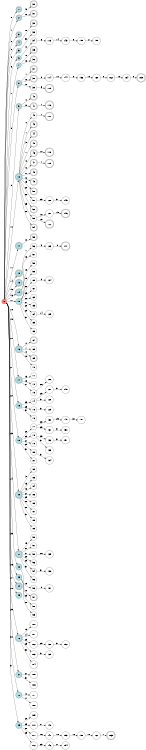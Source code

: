digraph APTA {
__start0 [label="" shape="none"];

rankdir=LR;
size="8,5";

s0 [style="filled", color="black", fillcolor="#ff817b" shape="circle", label="0"];
s1 [style="rounded,filled", color="black", fillcolor="powderblue" shape="doublecircle", label="1"];
s2 [style="rounded,filled", color="black", fillcolor="powderblue" shape="doublecircle", label="2"];
s3 [style="rounded,filled", color="black", fillcolor="powderblue" shape="doublecircle", label="3"];
s4 [style="rounded,filled", color="black", fillcolor="powderblue" shape="doublecircle", label="4"];
s5 [style="filled", color="black", fillcolor="powderblue" shape="circle", label="5"];
s6 [style="filled", color="black", fillcolor="powderblue" shape="circle", label="6"];
s7 [style="filled", color="black", fillcolor="powderblue" shape="circle", label="7"];
s8 [style="rounded,filled", color="black", fillcolor="powderblue" shape="doublecircle", label="8"];
s9 [style="rounded,filled", color="black", fillcolor="powderblue" shape="doublecircle", label="9"];
s10 [style="rounded,filled", color="black", fillcolor="powderblue" shape="doublecircle", label="10"];
s11 [style="rounded,filled", color="black", fillcolor="powderblue" shape="doublecircle", label="11"];
s12 [style="rounded,filled", color="black", fillcolor="powderblue" shape="doublecircle", label="12"];
s13 [style="rounded,filled", color="black", fillcolor="powderblue" shape="doublecircle", label="13"];
s14 [style="rounded,filled", color="black", fillcolor="powderblue" shape="doublecircle", label="14"];
s15 [style="filled", color="black", fillcolor="powderblue" shape="circle", label="15"];
s16 [style="rounded,filled", color="black", fillcolor="powderblue" shape="doublecircle", label="16"];
s17 [style="rounded,filled", color="black", fillcolor="powderblue" shape="doublecircle", label="17"];
s18 [style="filled", color="black", fillcolor="powderblue" shape="circle", label="18"];
s19 [style="filled", color="black", fillcolor="powderblue" shape="circle", label="19"];
s20 [style="rounded,filled", color="black", fillcolor="powderblue" shape="doublecircle", label="20"];
s21 [style="rounded,filled", color="black", fillcolor="powderblue" shape="doublecircle", label="21"];
s22 [style="filled", color="black", fillcolor="powderblue" shape="circle", label="22"];
s23 [style="filled", color="black", fillcolor="powderblue" shape="circle", label="23"];
s24 [style="rounded,filled", color="black", fillcolor="powderblue" shape="doublecircle", label="24"];
s25 [style="filled", color="black", fillcolor="powderblue" shape="circle", label="25"];
s26 [style="rounded,filled", color="black", fillcolor="powderblue" shape="doublecircle", label="26"];
s27 [style="filled", color="black", fillcolor="powderblue" shape="circle", label="27"];
s28 [style="filled", color="black", fillcolor="powderblue" shape="circle", label="28"];
s29 [style="filled", color="black", fillcolor="powderblue" shape="circle", label="29"];
s30 [style="rounded,filled", color="black", fillcolor="white" shape="doublecircle", label="30"];
s31 [style="rounded,filled", color="black", fillcolor="white" shape="doublecircle", label="31"];
s32 [style="rounded,filled", color="black", fillcolor="white" shape="doublecircle", label="32"];
s33 [style="filled", color="black", fillcolor="white" shape="circle", label="33"];
s34 [style="filled", color="black", fillcolor="white" shape="circle", label="34"];
s35 [style="rounded,filled", color="black", fillcolor="white" shape="doublecircle", label="35"];
s36 [style="rounded,filled", color="black", fillcolor="white" shape="doublecircle", label="36"];
s37 [style="rounded,filled", color="black", fillcolor="white" shape="doublecircle", label="37"];
s38 [style="rounded,filled", color="black", fillcolor="white" shape="doublecircle", label="38"];
s39 [style="filled", color="black", fillcolor="white" shape="circle", label="39"];
s40 [style="rounded,filled", color="black", fillcolor="white" shape="doublecircle", label="40"];
s41 [style="rounded,filled", color="black", fillcolor="white" shape="doublecircle", label="41"];
s42 [style="filled", color="black", fillcolor="white" shape="circle", label="42"];
s43 [style="rounded,filled", color="black", fillcolor="white" shape="doublecircle", label="43"];
s44 [style="rounded,filled", color="black", fillcolor="white" shape="doublecircle", label="44"];
s45 [style="rounded,filled", color="black", fillcolor="white" shape="doublecircle", label="45"];
s46 [style="rounded,filled", color="black", fillcolor="white" shape="doublecircle", label="46"];
s47 [style="rounded,filled", color="black", fillcolor="white" shape="doublecircle", label="47"];
s48 [style="rounded,filled", color="black", fillcolor="white" shape="doublecircle", label="48"];
s49 [style="rounded,filled", color="black", fillcolor="white" shape="doublecircle", label="49"];
s50 [style="rounded,filled", color="black", fillcolor="white" shape="doublecircle", label="50"];
s51 [style="filled", color="black", fillcolor="white" shape="circle", label="51"];
s52 [style="rounded,filled", color="black", fillcolor="white" shape="doublecircle", label="52"];
s53 [style="filled", color="black", fillcolor="white" shape="circle", label="53"];
s54 [style="rounded,filled", color="black", fillcolor="white" shape="doublecircle", label="54"];
s55 [style="rounded,filled", color="black", fillcolor="white" shape="doublecircle", label="55"];
s56 [style="filled", color="black", fillcolor="white" shape="circle", label="56"];
s57 [style="filled", color="black", fillcolor="white" shape="circle", label="57"];
s58 [style="filled", color="black", fillcolor="white" shape="circle", label="58"];
s59 [style="filled", color="black", fillcolor="white" shape="circle", label="59"];
s60 [style="filled", color="black", fillcolor="white" shape="circle", label="60"];
s61 [style="filled", color="black", fillcolor="white" shape="circle", label="61"];
s62 [style="filled", color="black", fillcolor="white" shape="circle", label="62"];
s63 [style="filled", color="black", fillcolor="white" shape="circle", label="63"];
s64 [style="filled", color="black", fillcolor="white" shape="circle", label="64"];
s65 [style="filled", color="black", fillcolor="white" shape="circle", label="65"];
s66 [style="filled", color="black", fillcolor="white" shape="circle", label="66"];
s67 [style="rounded,filled", color="black", fillcolor="white" shape="doublecircle", label="67"];
s68 [style="filled", color="black", fillcolor="white" shape="circle", label="68"];
s69 [style="rounded,filled", color="black", fillcolor="white" shape="doublecircle", label="69"];
s70 [style="filled", color="black", fillcolor="white" shape="circle", label="70"];
s71 [style="filled", color="black", fillcolor="white" shape="circle", label="71"];
s72 [style="filled", color="black", fillcolor="white" shape="circle", label="72"];
s73 [style="filled", color="black", fillcolor="white" shape="circle", label="73"];
s74 [style="filled", color="black", fillcolor="white" shape="circle", label="74"];
s75 [style="filled", color="black", fillcolor="white" shape="circle", label="75"];
s76 [style="filled", color="black", fillcolor="white" shape="circle", label="76"];
s77 [style="filled", color="black", fillcolor="white" shape="circle", label="77"];
s78 [style="filled", color="black", fillcolor="white" shape="circle", label="78"];
s79 [style="filled", color="black", fillcolor="white" shape="circle", label="79"];
s80 [style="filled", color="black", fillcolor="white" shape="circle", label="80"];
s81 [style="filled", color="black", fillcolor="white" shape="circle", label="81"];
s82 [style="filled", color="black", fillcolor="white" shape="circle", label="82"];
s83 [style="filled", color="black", fillcolor="white" shape="circle", label="83"];
s84 [style="filled", color="black", fillcolor="white" shape="circle", label="84"];
s85 [style="filled", color="black", fillcolor="white" shape="circle", label="85"];
s86 [style="filled", color="black", fillcolor="white" shape="circle", label="86"];
s87 [style="filled", color="black", fillcolor="white" shape="circle", label="87"];
s88 [style="filled", color="black", fillcolor="white" shape="circle", label="88"];
s89 [style="filled", color="black", fillcolor="white" shape="circle", label="89"];
s90 [style="filled", color="black", fillcolor="white" shape="circle", label="90"];
s91 [style="filled", color="black", fillcolor="white" shape="circle", label="91"];
s92 [style="filled", color="black", fillcolor="white" shape="circle", label="92"];
s93 [style="filled", color="black", fillcolor="white" shape="circle", label="93"];
s94 [style="filled", color="black", fillcolor="white" shape="circle", label="94"];
s95 [style="filled", color="black", fillcolor="white" shape="circle", label="95"];
s96 [style="filled", color="black", fillcolor="white" shape="circle", label="96"];
s97 [style="rounded,filled", color="black", fillcolor="white" shape="doublecircle", label="97"];
s98 [style="filled", color="black", fillcolor="white" shape="circle", label="98"];
s99 [style="filled", color="black", fillcolor="white" shape="circle", label="99"];
s100 [style="filled", color="black", fillcolor="white" shape="circle", label="100"];
s101 [style="filled", color="black", fillcolor="white" shape="circle", label="101"];
s102 [style="filled", color="black", fillcolor="white" shape="circle", label="102"];
s103 [style="filled", color="black", fillcolor="white" shape="circle", label="103"];
s104 [style="filled", color="black", fillcolor="white" shape="circle", label="104"];
s105 [style="filled", color="black", fillcolor="white" shape="circle", label="105"];
s106 [style="filled", color="black", fillcolor="white" shape="circle", label="106"];
s107 [style="filled", color="black", fillcolor="white" shape="circle", label="107"];
s108 [style="filled", color="black", fillcolor="white" shape="circle", label="108"];
s109 [style="filled", color="black", fillcolor="white" shape="circle", label="109"];
s110 [style="filled", color="black", fillcolor="white" shape="circle", label="110"];
s111 [style="filled", color="black", fillcolor="white" shape="circle", label="111"];
s112 [style="filled", color="black", fillcolor="white" shape="circle", label="112"];
s113 [style="filled", color="black", fillcolor="white" shape="circle", label="113"];
s114 [style="filled", color="black", fillcolor="white" shape="circle", label="114"];
s115 [style="rounded,filled", color="black", fillcolor="white" shape="doublecircle", label="115"];
s116 [style="rounded,filled", color="black", fillcolor="white" shape="doublecircle", label="116"];
s117 [style="rounded,filled", color="black", fillcolor="white" shape="doublecircle", label="117"];
s118 [style="rounded,filled", color="black", fillcolor="white" shape="doublecircle", label="118"];
s119 [style="rounded,filled", color="black", fillcolor="white" shape="doublecircle", label="119"];
s120 [style="filled", color="black", fillcolor="white" shape="circle", label="120"];
s121 [style="filled", color="black", fillcolor="white" shape="circle", label="121"];
s122 [style="rounded,filled", color="black", fillcolor="white" shape="doublecircle", label="122"];
s123 [style="filled", color="black", fillcolor="white" shape="circle", label="123"];
s124 [style="filled", color="black", fillcolor="white" shape="circle", label="124"];
s125 [style="filled", color="black", fillcolor="white" shape="circle", label="125"];
s126 [style="filled", color="black", fillcolor="white" shape="circle", label="126"];
s127 [style="filled", color="black", fillcolor="white" shape="circle", label="127"];
s128 [style="filled", color="black", fillcolor="white" shape="circle", label="128"];
s129 [style="filled", color="black", fillcolor="white" shape="circle", label="129"];
s130 [style="filled", color="black", fillcolor="white" shape="circle", label="130"];
s131 [style="filled", color="black", fillcolor="white" shape="circle", label="131"];
s132 [style="filled", color="black", fillcolor="white" shape="circle", label="132"];
s133 [style="filled", color="black", fillcolor="white" shape="circle", label="133"];
s134 [style="filled", color="black", fillcolor="white" shape="circle", label="134"];
s135 [style="filled", color="black", fillcolor="white" shape="circle", label="135"];
s136 [style="filled", color="black", fillcolor="white" shape="circle", label="136"];
s137 [style="filled", color="black", fillcolor="white" shape="circle", label="137"];
s138 [style="filled", color="black", fillcolor="white" shape="circle", label="138"];
s139 [style="filled", color="black", fillcolor="white" shape="circle", label="139"];
s140 [style="filled", color="black", fillcolor="white" shape="circle", label="140"];
s141 [style="filled", color="black", fillcolor="white" shape="circle", label="141"];
s142 [style="filled", color="black", fillcolor="white" shape="circle", label="142"];
s143 [style="filled", color="black", fillcolor="white" shape="circle", label="143"];
s144 [style="filled", color="black", fillcolor="white" shape="circle", label="144"];
s145 [style="filled", color="black", fillcolor="white" shape="circle", label="145"];
s146 [style="rounded,filled", color="black", fillcolor="white" shape="doublecircle", label="146"];
s147 [style="rounded,filled", color="black", fillcolor="white" shape="doublecircle", label="147"];
s148 [style="filled", color="black", fillcolor="white" shape="circle", label="148"];
s149 [style="filled", color="black", fillcolor="white" shape="circle", label="149"];
s150 [style="filled", color="black", fillcolor="white" shape="circle", label="150"];
s151 [style="filled", color="black", fillcolor="white" shape="circle", label="151"];
s152 [style="filled", color="black", fillcolor="white" shape="circle", label="152"];
s153 [style="filled", color="black", fillcolor="white" shape="circle", label="153"];
s154 [style="filled", color="black", fillcolor="white" shape="circle", label="154"];
s155 [style="filled", color="black", fillcolor="white" shape="circle", label="155"];
s156 [style="filled", color="black", fillcolor="white" shape="circle", label="156"];
s157 [style="filled", color="black", fillcolor="white" shape="circle", label="157"];
s158 [style="filled", color="black", fillcolor="white" shape="circle", label="158"];
s159 [style="filled", color="black", fillcolor="white" shape="circle", label="159"];
s160 [style="filled", color="black", fillcolor="white" shape="circle", label="160"];
s161 [style="filled", color="black", fillcolor="white" shape="circle", label="161"];
s162 [style="filled", color="black", fillcolor="white" shape="circle", label="162"];
s163 [style="rounded,filled", color="black", fillcolor="white" shape="doublecircle", label="163"];
s164 [style="filled", color="black", fillcolor="white" shape="circle", label="164"];
s165 [style="rounded,filled", color="black", fillcolor="white" shape="doublecircle", label="165"];
s0 -> s1 [label="0"];
s0 -> s2 [label="1"];
s0 -> s3 [label="2"];
s0 -> s4 [label="3"];
s0 -> s5 [label="5"];
s0 -> s6 [label="6"];
s0 -> s7 [label="7"];
s0 -> s8 [label="8"];
s0 -> s9 [label="9"];
s0 -> s10 [label="10"];
s0 -> s11 [label="11"];
s0 -> s12 [label="14"];
s0 -> s13 [label="15"];
s0 -> s14 [label="16"];
s0 -> s15 [label="17"];
s0 -> s16 [label="18"];
s0 -> s17 [label="19"];
s0 -> s18 [label="20"];
s0 -> s19 [label="21"];
s0 -> s20 [label="22"];
s0 -> s21 [label="23"];
s0 -> s22 [label="24"];
s0 -> s23 [label="25"];
s0 -> s24 [label="26"];
s0 -> s25 [label="27"];
s0 -> s26 [label="28"];
s0 -> s27 [label="29"];
s0 -> s28 [label="30"];
s0 -> s29 [label="31"];
s2 -> s30 [label="5"];
s2 -> s31 [label="10"];
s4 -> s32 [label="10"];
s5 -> s33 [label="30"];
s6 -> s34 [label="3"];
s7 -> s35 [label="8"];
s7 -> s36 [label="18"];
s8 -> s37 [label="1"];
s8 -> s38 [label="10"];
s8 -> s39 [label="18"];
s9 -> s40 [label="0"];
s9 -> s41 [label="10"];
s10 -> s42 [label="0"];
s10 -> s43 [label="1"];
s10 -> s44 [label="3"];
s10 -> s45 [label="7"];
s10 -> s46 [label="8"];
s10 -> s47 [label="9"];
s10 -> s48 [label="11"];
s10 -> s49 [label="12"];
s10 -> s50 [label="15"];
s10 -> s51 [label="20"];
s10 -> s52 [label="22"];
s10 -> s53 [label="25"];
s10 -> s54 [label="26"];
s11 -> s55 [label="10"];
s14 -> s56 [label="7"];
s14 -> s57 [label="18"];
s15 -> s58 [label="18"];
s15 -> s59 [label="19"];
s15 -> s60 [label="22"];
s15 -> s61 [label="25"];
s15 -> s62 [label="26"];
s15 -> s63 [label="27"];
s15 -> s64 [label="28"];
s15 -> s65 [label="29"];
s15 -> s66 [label="31"];
s16 -> s67 [label="2"];
s16 -> s68 [label="7"];
s16 -> s69 [label="8"];
s16 -> s70 [label="16"];
s17 -> s71 [label="13"];
s17 -> s72 [label="18"];
s17 -> s73 [label="27"];
s18 -> s74 [label="23"];
s18 -> s75 [label="29"];
s18 -> s76 [label="31"];
s19 -> s77 [label="20"];
s19 -> s78 [label="23"];
s19 -> s79 [label="27"];
s19 -> s80 [label="29"];
s19 -> s81 [label="31"];
s20 -> s82 [label="3"];
s20 -> s83 [label="13"];
s20 -> s84 [label="18"];
s20 -> s85 [label="21"];
s20 -> s86 [label="25"];
s20 -> s87 [label="26"];
s20 -> s88 [label="28"];
s20 -> s89 [label="31"];
s21 -> s90 [label="19"];
s21 -> s91 [label="21"];
s21 -> s92 [label="27"];
s21 -> s93 [label="28"];
s21 -> s94 [label="29"];
s21 -> s95 [label="31"];
s22 -> s96 [label="19"];
s23 -> s97 [label="10"];
s23 -> s98 [label="23"];
s23 -> s99 [label="28"];
s26 -> s100 [label="13"];
s26 -> s101 [label="14"];
s26 -> s102 [label="23"];
s26 -> s103 [label="29"];
s26 -> s104 [label="30"];
s27 -> s105 [label="21"];
s27 -> s106 [label="31"];
s28 -> s107 [label="3"];
s28 -> s108 [label="17"];
s29 -> s109 [label="20"];
s29 -> s110 [label="23"];
s29 -> s111 [label="28"];
s29 -> s112 [label="29"];
s34 -> s113 [label="6"];
s38 -> s114 [label="8"];
s39 -> s115 [label="6"];
s41 -> s116 [label="1"];
s42 -> s117 [label="1"];
s46 -> s118 [label="10"];
s47 -> s119 [label="1"];
s51 -> s120 [label="23"];
s53 -> s121 [label="18"];
s53 -> s122 [label="19"];
s56 -> s123 [label="3"];
s60 -> s124 [label="6"];
s64 -> s125 [label="14"];
s73 -> s126 [label="26"];
s74 -> s127 [label="29"];
s74 -> s128 [label="31"];
s75 -> s129 [label="31"];
s77 -> s130 [label="23"];
s77 -> s131 [label="29"];
s78 -> s132 [label="29"];
s78 -> s133 [label="31"];
s80 -> s134 [label="31"];
s92 -> s135 [label="26"];
s94 -> s136 [label="31"];
s96 -> s137 [label="0"];
s102 -> s138 [label="29"];
s103 -> s139 [label="31"];
s110 -> s140 [label="21"];
s111 -> s141 [label="16"];
s112 -> s142 [label="23"];
s113 -> s143 [label="14"];
s114 -> s144 [label="10"];
s120 -> s145 [label="31"];
s121 -> s146 [label="19"];
s123 -> s147 [label="2"];
s127 -> s148 [label="31"];
s130 -> s149 [label="29"];
s131 -> s150 [label="31"];
s132 -> s151 [label="31"];
s138 -> s152 [label="31"];
s141 -> s153 [label="18"];
s142 -> s154 [label="21"];
s143 -> s155 [label="6"];
s144 -> s156 [label="8"];
s149 -> s157 [label="31"];
s153 -> s158 [label="16"];
s155 -> s159 [label="2"];
s156 -> s160 [label="10"];
s158 -> s161 [label="18"];
s160 -> s162 [label="8"];
s161 -> s163 [label="7"];
s162 -> s164 [label="10"];
s164 -> s165 [label="8"];

}